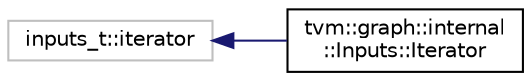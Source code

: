 digraph "Graphical Class Hierarchy"
{
 // LATEX_PDF_SIZE
  edge [fontname="Helvetica",fontsize="10",labelfontname="Helvetica",labelfontsize="10"];
  node [fontname="Helvetica",fontsize="10",shape=record];
  rankdir="LR";
  Node131 [label="inputs_t::iterator",height=0.2,width=0.4,color="grey75", fillcolor="white", style="filled",tooltip=" "];
  Node131 -> Node0 [dir="back",color="midnightblue",fontsize="10",style="solid",fontname="Helvetica"];
  Node0 [label="tvm::graph::internal\l::Inputs::Iterator",height=0.2,width=0.4,color="black", fillcolor="white", style="filled",URL="$structtvm_1_1graph_1_1internal_1_1Inputs_1_1Iterator.html",tooltip=" "];
}
